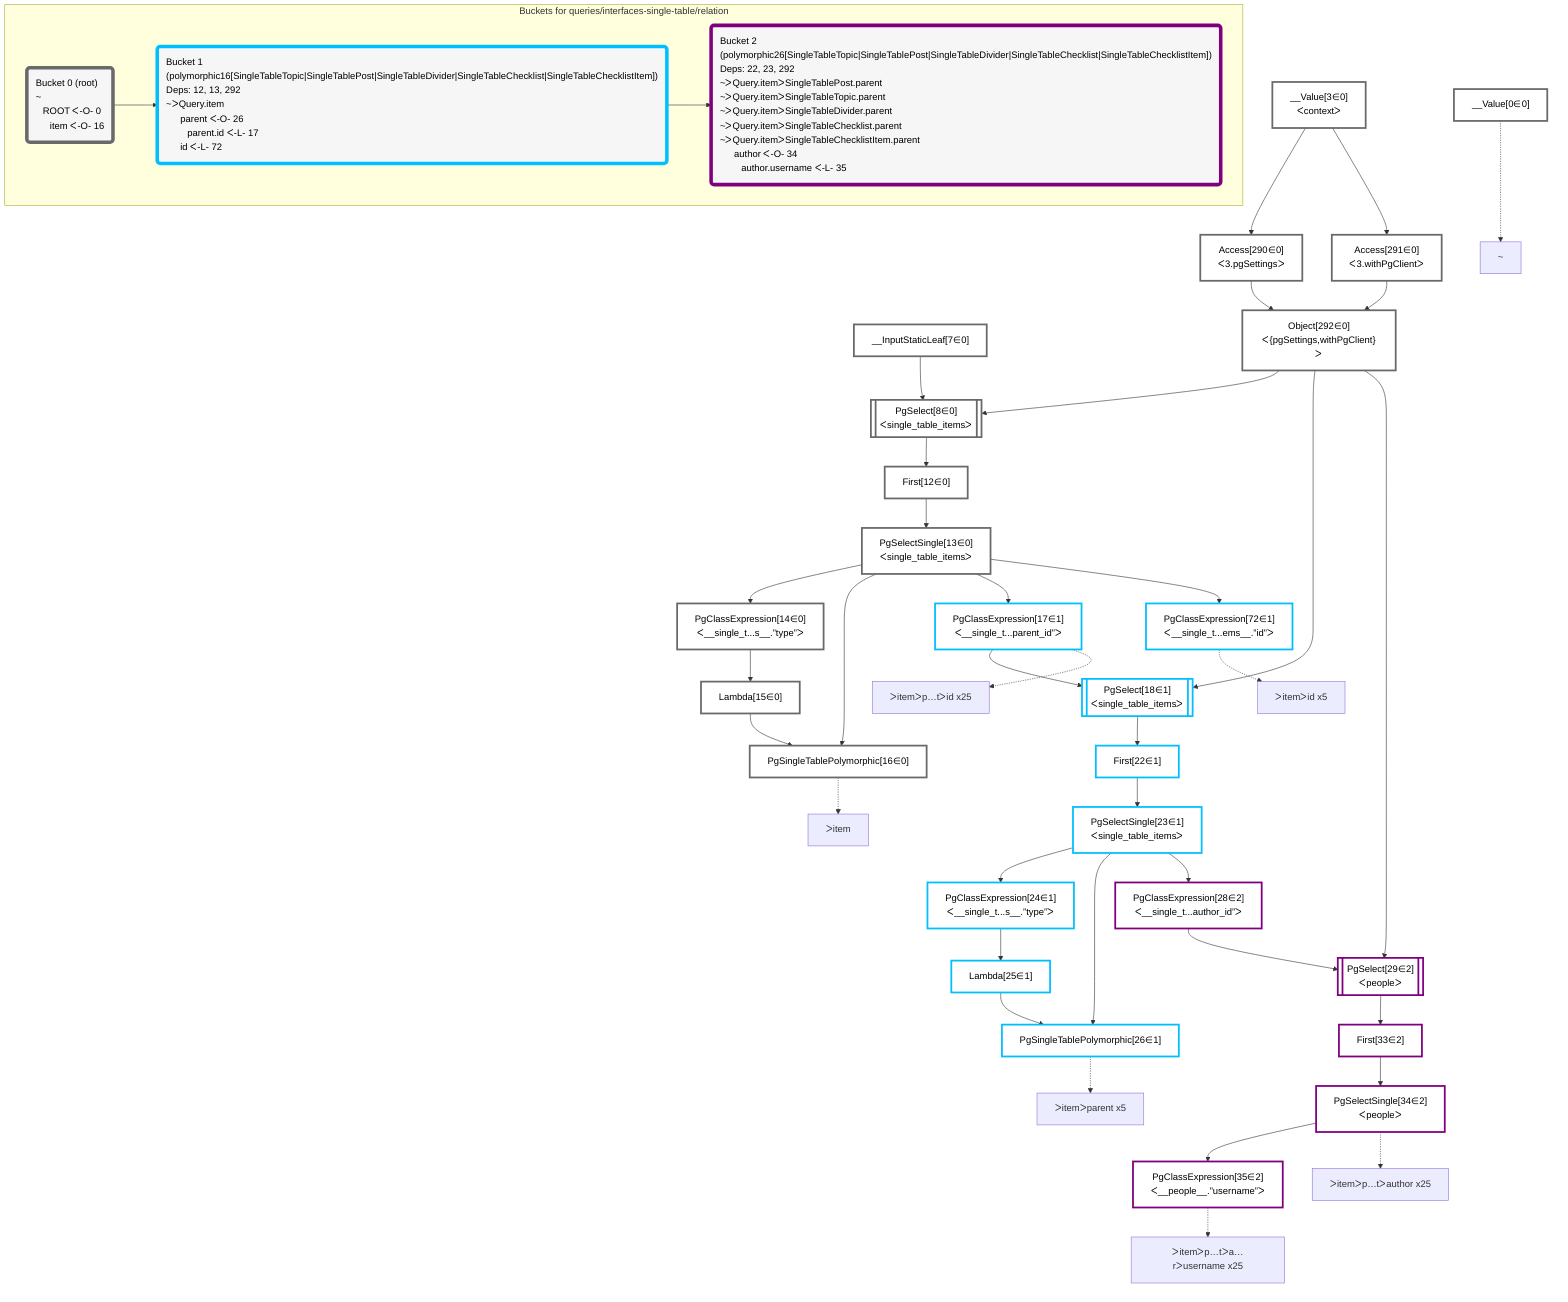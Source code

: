 graph TD
    classDef path fill:#eee,stroke:#000,color:#000
    classDef plan fill:#fff,stroke-width:3px,color:#000
    classDef itemplan fill:#fff,stroke-width:6px,color:#000
    classDef sideeffectplan fill:#f00,stroke-width:6px,color:#000
    classDef bucket fill:#f6f6f6,color:#000,stroke-width:6px,text-align:left


    %% define plans
    __Value0["__Value[0∈0]"]:::plan
    __Value3["__Value[3∈0]<br />ᐸcontextᐳ"]:::plan
    __InputStaticLeaf7["__InputStaticLeaf[7∈0]"]:::plan
    Access290["Access[290∈0]<br />ᐸ3.pgSettingsᐳ"]:::plan
    Access291["Access[291∈0]<br />ᐸ3.withPgClientᐳ"]:::plan
    Object292["Object[292∈0]<br />ᐸ{pgSettings,withPgClient}ᐳ"]:::plan
    PgSelect8[["PgSelect[8∈0]<br />ᐸsingle_table_itemsᐳ"]]:::plan
    First12["First[12∈0]"]:::plan
    PgSelectSingle13["PgSelectSingle[13∈0]<br />ᐸsingle_table_itemsᐳ"]:::plan
    PgClassExpression14["PgClassExpression[14∈0]<br />ᐸ__single_t...s__.”type”ᐳ"]:::plan
    Lambda15["Lambda[15∈0]"]:::plan
    PgSingleTablePolymorphic16["PgSingleTablePolymorphic[16∈0]"]:::plan
    PgClassExpression17["PgClassExpression[17∈1]<br />ᐸ__single_t...parent_id”ᐳ"]:::plan
    PgSelect18[["PgSelect[18∈1]<br />ᐸsingle_table_itemsᐳ"]]:::plan
    First22["First[22∈1]"]:::plan
    PgSelectSingle23["PgSelectSingle[23∈1]<br />ᐸsingle_table_itemsᐳ"]:::plan
    PgClassExpression24["PgClassExpression[24∈1]<br />ᐸ__single_t...s__.”type”ᐳ"]:::plan
    Lambda25["Lambda[25∈1]"]:::plan
    PgSingleTablePolymorphic26["PgSingleTablePolymorphic[26∈1]"]:::plan
    PgClassExpression28["PgClassExpression[28∈2]<br />ᐸ__single_t...author_id”ᐳ"]:::plan
    PgSelect29[["PgSelect[29∈2]<br />ᐸpeopleᐳ"]]:::plan
    First33["First[33∈2]"]:::plan
    PgSelectSingle34["PgSelectSingle[34∈2]<br />ᐸpeopleᐳ"]:::plan
    PgClassExpression35["PgClassExpression[35∈2]<br />ᐸ__people__.”username”ᐳ"]:::plan
    PgClassExpression72["PgClassExpression[72∈1]<br />ᐸ__single_t...ems__.”id”ᐳ"]:::plan

    %% plan dependencies
    __Value3 --> Access290
    __Value3 --> Access291
    Access290 & Access291 --> Object292
    Object292 & __InputStaticLeaf7 --> PgSelect8
    PgSelect8 --> First12
    First12 --> PgSelectSingle13
    PgSelectSingle13 --> PgClassExpression14
    PgClassExpression14 --> Lambda15
    Lambda15 & PgSelectSingle13 --> PgSingleTablePolymorphic16
    PgSelectSingle13 --> PgClassExpression17
    Object292 & PgClassExpression17 --> PgSelect18
    PgSelect18 --> First22
    First22 --> PgSelectSingle23
    PgSelectSingle23 --> PgClassExpression24
    PgClassExpression24 --> Lambda25
    Lambda25 & PgSelectSingle23 --> PgSingleTablePolymorphic26
    PgSelectSingle23 --> PgClassExpression28
    Object292 & PgClassExpression28 --> PgSelect29
    PgSelect29 --> First33
    First33 --> PgSelectSingle34
    PgSelectSingle34 --> PgClassExpression35
    PgSelectSingle13 --> PgClassExpression72

    %% plan-to-path relationships
    P0["~"]
    __Value0 -.-> P0
    P16["ᐳitem"]
    PgSingleTablePolymorphic16 -.-> P16
    P17["ᐳitemᐳp…tᐳid x25"]
    PgClassExpression17 -.-> P17
    P26["ᐳitemᐳparent x5"]
    PgSingleTablePolymorphic26 -.-> P26
    P34["ᐳitemᐳp…tᐳauthor x25"]
    PgSelectSingle34 -.-> P34
    P35["ᐳitemᐳp…tᐳa…rᐳusername x25"]
    PgClassExpression35 -.-> P35
    P72["ᐳitemᐳid x5"]
    PgClassExpression72 -.-> P72

    subgraph "Buckets for queries/interfaces-single-table/relation"
    Bucket0("Bucket 0 (root)<br />~<br />⠀ROOT ᐸ-O- 0<br />⠀⠀item ᐸ-O- 16"):::bucket
    classDef bucket0 stroke:#696969
    class Bucket0,__Value0,__Value3,__InputStaticLeaf7,PgSelect8,First12,PgSelectSingle13,PgClassExpression14,Lambda15,PgSingleTablePolymorphic16,Access290,Access291,Object292 bucket0
    Bucket1("Bucket 1 (polymorphic16[SingleTableTopic|SingleTablePost|SingleTableDivider|SingleTableChecklist|SingleTableChecklistItem])<br />Deps: 12, 13, 292<br />~ᐳQuery.item<br />⠀⠀parent ᐸ-O- 26<br />⠀⠀⠀parent.id ᐸ-L- 17<br />⠀⠀id ᐸ-L- 72"):::bucket
    classDef bucket1 stroke:#00bfff
    class Bucket1,PgClassExpression17,PgSelect18,First22,PgSelectSingle23,PgClassExpression24,Lambda25,PgSingleTablePolymorphic26,PgClassExpression72 bucket1
    Bucket2("Bucket 2 (polymorphic26[SingleTableTopic|SingleTablePost|SingleTableDivider|SingleTableChecklist|SingleTableChecklistItem])<br />Deps: 22, 23, 292<br />~ᐳQuery.itemᐳSingleTablePost.parent<br />~ᐳQuery.itemᐳSingleTableTopic.parent<br />~ᐳQuery.itemᐳSingleTableDivider.parent<br />~ᐳQuery.itemᐳSingleTableChecklist.parent<br />~ᐳQuery.itemᐳSingleTableChecklistItem.parent<br />⠀⠀author ᐸ-O- 34<br />⠀⠀⠀author.username ᐸ-L- 35"):::bucket
    classDef bucket2 stroke:#7f007f
    class Bucket2,PgClassExpression28,PgSelect29,First33,PgSelectSingle34,PgClassExpression35 bucket2
    Bucket0 --> Bucket1
    Bucket1 --> Bucket2
    end